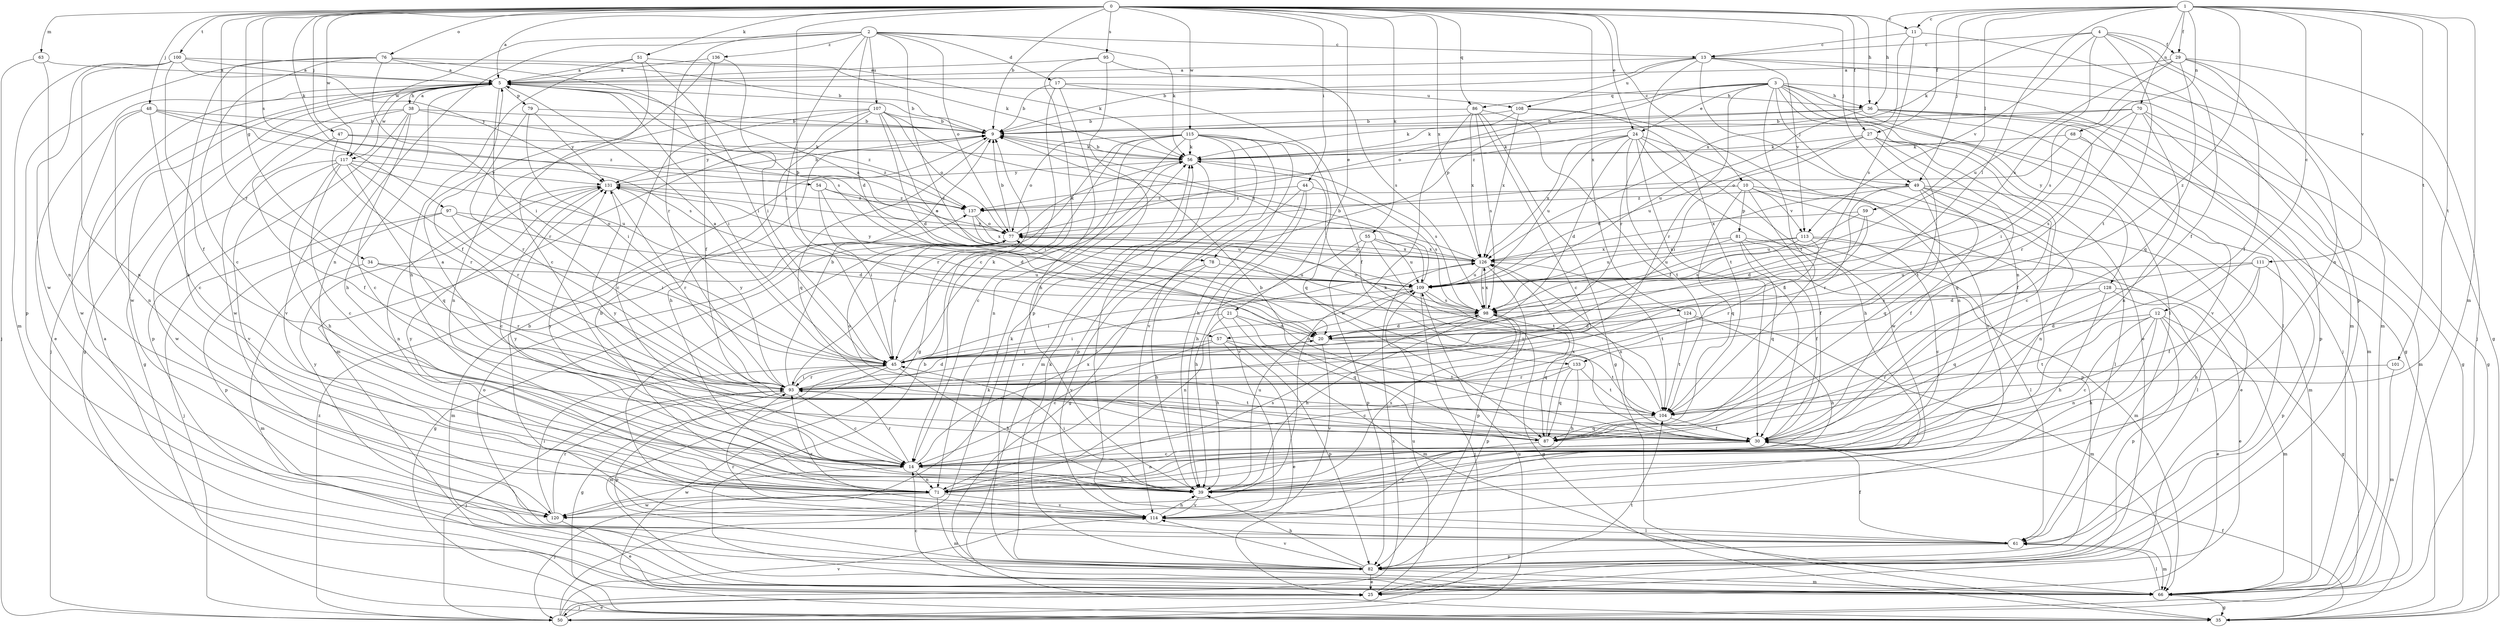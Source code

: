 strict digraph  {
0;
1;
2;
3;
4;
5;
9;
10;
11;
12;
13;
14;
17;
20;
21;
24;
25;
27;
29;
30;
34;
35;
36;
38;
39;
44;
45;
47;
48;
49;
50;
51;
54;
55;
56;
57;
59;
61;
63;
66;
68;
70;
71;
76;
77;
78;
79;
81;
82;
86;
87;
93;
95;
97;
98;
100;
101;
104;
107;
108;
109;
111;
113;
114;
115;
117;
120;
124;
126;
128;
131;
133;
136;
137;
0 -> 5  [label=a];
0 -> 9  [label=b];
0 -> 10  [label=c];
0 -> 11  [label=c];
0 -> 21  [label=e];
0 -> 24  [label=e];
0 -> 27  [label=f];
0 -> 34  [label=g];
0 -> 36  [label=h];
0 -> 44  [label=i];
0 -> 47  [label=j];
0 -> 48  [label=j];
0 -> 49  [label=j];
0 -> 51  [label=k];
0 -> 54  [label=k];
0 -> 55  [label=k];
0 -> 57  [label=l];
0 -> 63  [label=m];
0 -> 76  [label=o];
0 -> 86  [label=q];
0 -> 93  [label=r];
0 -> 95  [label=s];
0 -> 97  [label=s];
0 -> 100  [label=t];
0 -> 115  [label=w];
0 -> 117  [label=w];
0 -> 124  [label=x];
0 -> 126  [label=x];
1 -> 11  [label=c];
1 -> 12  [label=c];
1 -> 27  [label=f];
1 -> 29  [label=f];
1 -> 36  [label=h];
1 -> 49  [label=j];
1 -> 57  [label=l];
1 -> 59  [label=l];
1 -> 66  [label=m];
1 -> 68  [label=n];
1 -> 70  [label=n];
1 -> 101  [label=t];
1 -> 104  [label=t];
1 -> 111  [label=v];
1 -> 133  [label=z];
2 -> 13  [label=c];
2 -> 17  [label=d];
2 -> 20  [label=d];
2 -> 45  [label=i];
2 -> 56  [label=k];
2 -> 71  [label=n];
2 -> 77  [label=o];
2 -> 93  [label=r];
2 -> 107  [label=u];
2 -> 117  [label=w];
2 -> 133  [label=z];
2 -> 136  [label=z];
3 -> 24  [label=e];
3 -> 25  [label=e];
3 -> 35  [label=g];
3 -> 36  [label=h];
3 -> 49  [label=j];
3 -> 50  [label=j];
3 -> 61  [label=l];
3 -> 77  [label=o];
3 -> 78  [label=p];
3 -> 86  [label=q];
3 -> 93  [label=r];
3 -> 104  [label=t];
3 -> 128  [label=y];
4 -> 13  [label=c];
4 -> 29  [label=f];
4 -> 30  [label=f];
4 -> 56  [label=k];
4 -> 71  [label=n];
4 -> 98  [label=s];
4 -> 104  [label=t];
4 -> 113  [label=v];
5 -> 9  [label=b];
5 -> 25  [label=e];
5 -> 35  [label=g];
5 -> 36  [label=h];
5 -> 38  [label=h];
5 -> 39  [label=h];
5 -> 45  [label=i];
5 -> 50  [label=j];
5 -> 78  [label=p];
5 -> 79  [label=p];
5 -> 93  [label=r];
5 -> 117  [label=w];
5 -> 120  [label=w];
9 -> 56  [label=k];
9 -> 87  [label=q];
9 -> 131  [label=y];
10 -> 30  [label=f];
10 -> 61  [label=l];
10 -> 81  [label=p];
10 -> 82  [label=p];
10 -> 87  [label=q];
10 -> 113  [label=v];
10 -> 137  [label=z];
11 -> 13  [label=c];
11 -> 82  [label=p];
11 -> 98  [label=s];
11 -> 126  [label=x];
12 -> 14  [label=c];
12 -> 20  [label=d];
12 -> 25  [label=e];
12 -> 39  [label=h];
12 -> 66  [label=m];
12 -> 71  [label=n];
12 -> 82  [label=p];
12 -> 104  [label=t];
13 -> 5  [label=a];
13 -> 9  [label=b];
13 -> 35  [label=g];
13 -> 66  [label=m];
13 -> 71  [label=n];
13 -> 93  [label=r];
13 -> 108  [label=u];
13 -> 113  [label=v];
14 -> 39  [label=h];
14 -> 71  [label=n];
14 -> 93  [label=r];
14 -> 120  [label=w];
14 -> 126  [label=x];
14 -> 131  [label=y];
17 -> 9  [label=b];
17 -> 30  [label=f];
17 -> 35  [label=g];
17 -> 39  [label=h];
17 -> 108  [label=u];
20 -> 45  [label=i];
20 -> 93  [label=r];
20 -> 104  [label=t];
20 -> 114  [label=v];
21 -> 20  [label=d];
21 -> 39  [label=h];
21 -> 45  [label=i];
21 -> 66  [label=m];
21 -> 87  [label=q];
24 -> 20  [label=d];
24 -> 30  [label=f];
24 -> 39  [label=h];
24 -> 56  [label=k];
24 -> 104  [label=t];
24 -> 109  [label=u];
24 -> 114  [label=v];
24 -> 120  [label=w];
24 -> 126  [label=x];
25 -> 5  [label=a];
25 -> 50  [label=j];
25 -> 104  [label=t];
25 -> 109  [label=u];
27 -> 14  [label=c];
27 -> 30  [label=f];
27 -> 45  [label=i];
27 -> 56  [label=k];
27 -> 87  [label=q];
27 -> 104  [label=t];
27 -> 109  [label=u];
29 -> 5  [label=a];
29 -> 30  [label=f];
29 -> 50  [label=j];
29 -> 66  [label=m];
29 -> 87  [label=q];
29 -> 98  [label=s];
29 -> 109  [label=u];
30 -> 14  [label=c];
30 -> 71  [label=n];
30 -> 77  [label=o];
30 -> 126  [label=x];
30 -> 131  [label=y];
34 -> 66  [label=m];
34 -> 93  [label=r];
34 -> 109  [label=u];
35 -> 30  [label=f];
36 -> 9  [label=b];
36 -> 35  [label=g];
36 -> 56  [label=k];
36 -> 61  [label=l];
36 -> 66  [label=m];
36 -> 109  [label=u];
36 -> 114  [label=v];
38 -> 5  [label=a];
38 -> 9  [label=b];
38 -> 14  [label=c];
38 -> 35  [label=g];
38 -> 82  [label=p];
38 -> 114  [label=v];
38 -> 120  [label=w];
38 -> 137  [label=z];
39 -> 45  [label=i];
39 -> 98  [label=s];
39 -> 109  [label=u];
39 -> 114  [label=v];
39 -> 131  [label=y];
44 -> 35  [label=g];
44 -> 39  [label=h];
44 -> 98  [label=s];
44 -> 114  [label=v];
44 -> 137  [label=z];
45 -> 5  [label=a];
45 -> 35  [label=g];
45 -> 39  [label=h];
45 -> 56  [label=k];
45 -> 66  [label=m];
45 -> 93  [label=r];
47 -> 30  [label=f];
47 -> 56  [label=k];
47 -> 93  [label=r];
47 -> 137  [label=z];
48 -> 9  [label=b];
48 -> 14  [label=c];
48 -> 71  [label=n];
48 -> 98  [label=s];
48 -> 120  [label=w];
48 -> 137  [label=z];
49 -> 25  [label=e];
49 -> 30  [label=f];
49 -> 66  [label=m];
49 -> 71  [label=n];
49 -> 87  [label=q];
49 -> 93  [label=r];
49 -> 126  [label=x];
49 -> 137  [label=z];
50 -> 25  [label=e];
50 -> 56  [label=k];
50 -> 109  [label=u];
50 -> 114  [label=v];
50 -> 126  [label=x];
50 -> 137  [label=z];
51 -> 5  [label=a];
51 -> 30  [label=f];
51 -> 39  [label=h];
51 -> 45  [label=i];
51 -> 56  [label=k];
54 -> 20  [label=d];
54 -> 45  [label=i];
54 -> 77  [label=o];
54 -> 137  [label=z];
55 -> 39  [label=h];
55 -> 82  [label=p];
55 -> 104  [label=t];
55 -> 109  [label=u];
55 -> 126  [label=x];
56 -> 9  [label=b];
56 -> 61  [label=l];
56 -> 98  [label=s];
56 -> 131  [label=y];
57 -> 14  [label=c];
57 -> 25  [label=e];
57 -> 45  [label=i];
57 -> 82  [label=p];
57 -> 104  [label=t];
59 -> 20  [label=d];
59 -> 45  [label=i];
59 -> 77  [label=o];
59 -> 109  [label=u];
61 -> 30  [label=f];
61 -> 66  [label=m];
61 -> 77  [label=o];
61 -> 82  [label=p];
61 -> 93  [label=r];
61 -> 131  [label=y];
63 -> 5  [label=a];
63 -> 50  [label=j];
63 -> 71  [label=n];
66 -> 9  [label=b];
66 -> 14  [label=c];
66 -> 35  [label=g];
66 -> 61  [label=l];
68 -> 56  [label=k];
68 -> 66  [label=m];
68 -> 77  [label=o];
68 -> 98  [label=s];
70 -> 9  [label=b];
70 -> 35  [label=g];
70 -> 45  [label=i];
70 -> 71  [label=n];
70 -> 82  [label=p];
70 -> 93  [label=r];
70 -> 137  [label=z];
71 -> 9  [label=b];
71 -> 50  [label=j];
71 -> 66  [label=m];
71 -> 98  [label=s];
71 -> 114  [label=v];
71 -> 120  [label=w];
71 -> 131  [label=y];
76 -> 5  [label=a];
76 -> 14  [label=c];
76 -> 39  [label=h];
76 -> 45  [label=i];
76 -> 56  [label=k];
76 -> 82  [label=p];
76 -> 98  [label=s];
77 -> 9  [label=b];
77 -> 35  [label=g];
77 -> 45  [label=i];
77 -> 56  [label=k];
77 -> 66  [label=m];
77 -> 114  [label=v];
77 -> 126  [label=x];
78 -> 39  [label=h];
78 -> 109  [label=u];
78 -> 114  [label=v];
79 -> 9  [label=b];
79 -> 45  [label=i];
79 -> 93  [label=r];
79 -> 131  [label=y];
81 -> 30  [label=f];
81 -> 61  [label=l];
81 -> 66  [label=m];
81 -> 87  [label=q];
81 -> 109  [label=u];
81 -> 126  [label=x];
82 -> 25  [label=e];
82 -> 39  [label=h];
82 -> 56  [label=k];
82 -> 66  [label=m];
82 -> 114  [label=v];
86 -> 9  [label=b];
86 -> 14  [label=c];
86 -> 30  [label=f];
86 -> 35  [label=g];
86 -> 98  [label=s];
86 -> 120  [label=w];
86 -> 126  [label=x];
87 -> 5  [label=a];
87 -> 9  [label=b];
87 -> 114  [label=v];
87 -> 126  [label=x];
93 -> 9  [label=b];
93 -> 14  [label=c];
93 -> 20  [label=d];
93 -> 45  [label=i];
93 -> 50  [label=j];
93 -> 82  [label=p];
93 -> 104  [label=t];
93 -> 131  [label=y];
95 -> 5  [label=a];
95 -> 14  [label=c];
95 -> 82  [label=p];
95 -> 98  [label=s];
97 -> 20  [label=d];
97 -> 45  [label=i];
97 -> 50  [label=j];
97 -> 77  [label=o];
97 -> 82  [label=p];
98 -> 20  [label=d];
98 -> 39  [label=h];
98 -> 77  [label=o];
98 -> 82  [label=p];
98 -> 87  [label=q];
98 -> 126  [label=x];
100 -> 5  [label=a];
100 -> 9  [label=b];
100 -> 30  [label=f];
100 -> 66  [label=m];
100 -> 71  [label=n];
100 -> 120  [label=w];
100 -> 131  [label=y];
101 -> 66  [label=m];
101 -> 93  [label=r];
104 -> 30  [label=f];
104 -> 56  [label=k];
104 -> 77  [label=o];
104 -> 87  [label=q];
107 -> 9  [label=b];
107 -> 14  [label=c];
107 -> 20  [label=d];
107 -> 39  [label=h];
107 -> 66  [label=m];
107 -> 71  [label=n];
107 -> 77  [label=o];
107 -> 98  [label=s];
107 -> 109  [label=u];
108 -> 9  [label=b];
108 -> 56  [label=k];
108 -> 71  [label=n];
108 -> 104  [label=t];
108 -> 126  [label=x];
109 -> 9  [label=b];
109 -> 35  [label=g];
109 -> 45  [label=i];
109 -> 50  [label=j];
109 -> 71  [label=n];
109 -> 98  [label=s];
109 -> 131  [label=y];
111 -> 20  [label=d];
111 -> 30  [label=f];
111 -> 39  [label=h];
111 -> 82  [label=p];
111 -> 109  [label=u];
113 -> 14  [label=c];
113 -> 61  [label=l];
113 -> 93  [label=r];
113 -> 98  [label=s];
113 -> 109  [label=u];
113 -> 126  [label=x];
114 -> 9  [label=b];
114 -> 39  [label=h];
114 -> 61  [label=l];
114 -> 93  [label=r];
115 -> 14  [label=c];
115 -> 39  [label=h];
115 -> 45  [label=i];
115 -> 56  [label=k];
115 -> 66  [label=m];
115 -> 71  [label=n];
115 -> 77  [label=o];
115 -> 82  [label=p];
115 -> 87  [label=q];
115 -> 93  [label=r];
115 -> 114  [label=v];
117 -> 14  [label=c];
117 -> 39  [label=h];
117 -> 87  [label=q];
117 -> 93  [label=r];
117 -> 109  [label=u];
117 -> 114  [label=v];
117 -> 120  [label=w];
117 -> 131  [label=y];
120 -> 25  [label=e];
120 -> 45  [label=i];
120 -> 56  [label=k];
120 -> 93  [label=r];
124 -> 20  [label=d];
124 -> 39  [label=h];
124 -> 45  [label=i];
124 -> 66  [label=m];
124 -> 104  [label=t];
126 -> 5  [label=a];
126 -> 77  [label=o];
126 -> 82  [label=p];
126 -> 98  [label=s];
126 -> 104  [label=t];
126 -> 109  [label=u];
126 -> 131  [label=y];
128 -> 25  [label=e];
128 -> 35  [label=g];
128 -> 39  [label=h];
128 -> 87  [label=q];
128 -> 98  [label=s];
131 -> 9  [label=b];
131 -> 14  [label=c];
131 -> 71  [label=n];
131 -> 93  [label=r];
131 -> 137  [label=z];
133 -> 14  [label=c];
133 -> 39  [label=h];
133 -> 87  [label=q];
133 -> 93  [label=r];
133 -> 104  [label=t];
136 -> 5  [label=a];
136 -> 14  [label=c];
136 -> 30  [label=f];
136 -> 45  [label=i];
137 -> 77  [label=o];
137 -> 109  [label=u];
137 -> 126  [label=x];
}
